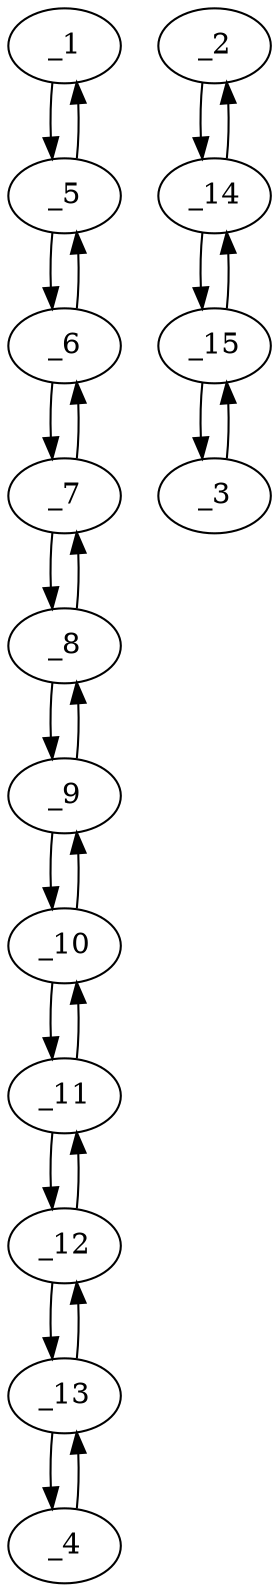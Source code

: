 digraph s1880_04 {
	_1	 [x="113.000000",
		y="96.000000"];
	_5	 [x="105.000000",
		y="105.000000"];
	_1 -> _5	 [angle="2.297439",
		orient="0.747409"];
	_2	 [x="144.000000",
		y="132.000000"];
	_14	 [x="156.000000",
		y="126.000000"];
	_2 -> _14	 [angle="-0.463648",
		orient="-0.447214"];
	_3	 [x="185.000000",
		y="134.000000"];
	_15	 [x="170.000000",
		y="135.000000"];
	_3 -> _15	 [angle="3.075024",
		orient="0.066519"];
	_4	 [x="41.000000",
		y="204.000000"];
	_13	 [x="34.000000",
		y="190.000000"];
	_4 -> _13	 [angle="-2.034444",
		orient="-0.894427"];
	_5 -> _1	 [angle="-0.844154",
		orient="-0.747409"];
	_6	 [x="84.000000",
		y="104.000000"];
	_5 -> _6	 [angle="-3.094010",
		orient="-0.047565"];
	_6 -> _5	 [angle="0.047583",
		orient="0.047565"];
	_7	 [x="69.000000",
		y="110.000000"];
	_6 -> _7	 [angle="2.761086",
		orient="0.371391"];
	_7 -> _6	 [angle="-0.380506",
		orient="-0.371391"];
	_8	 [x="60.000000",
		y="123.000000"];
	_7 -> _8	 [angle="2.176341",
		orient="0.822192"];
	_8 -> _7	 [angle="-0.965252",
		orient="-0.822192"];
	_9	 [x="42.000000",
		y="126.000000"];
	_8 -> _9	 [angle="2.976444",
		orient="0.164399"];
	_9 -> _8	 [angle="-0.165149",
		orient="-0.164399"];
	_10	 [x="41.000000",
		y="146.000000"];
	_9 -> _10	 [angle="1.620755",
		orient="0.998752"];
	_10 -> _9	 [angle="-1.520838",
		orient="-0.998752"];
	_11	 [x="36.000000",
		y="159.000000"];
	_10 -> _11	 [angle="1.937970",
		orient="0.933346"];
	_11 -> _10	 [angle="-1.203622",
		orient="-0.933346"];
	_12	 [x="34.000000",
		y="174.000000"];
	_11 -> _12	 [angle="1.703348",
		orient="0.991228"];
	_12 -> _11	 [angle="-1.438245",
		orient="-0.991228"];
	_12 -> _13	 [angle="1.570796",
		orient="1.000000"];
	_13 -> _4	 [angle="1.107149",
		orient="0.894427"];
	_13 -> _12	 [angle="-1.570796",
		orient="-1.000000"];
	_14 -> _2	 [angle="2.677945",
		orient="0.447214"];
	_14 -> _15	 [angle="0.571337",
		orient="0.540758"];
	_15 -> _3	 [angle="-0.066568",
		orient="-0.066519"];
	_15 -> _14	 [angle="-2.570255",
		orient="-0.540758"];
}
